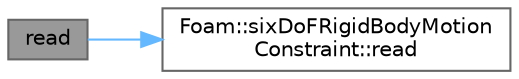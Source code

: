 digraph "read"
{
 // LATEX_PDF_SIZE
  bgcolor="transparent";
  edge [fontname=Helvetica,fontsize=10,labelfontname=Helvetica,labelfontsize=10];
  node [fontname=Helvetica,fontsize=10,shape=box,height=0.2,width=0.4];
  rankdir="LR";
  Node1 [id="Node000001",label="read",height=0.2,width=0.4,color="gray40", fillcolor="grey60", style="filled", fontcolor="black",tooltip=" "];
  Node1 -> Node2 [id="edge1_Node000001_Node000002",color="steelblue1",style="solid",tooltip=" "];
  Node2 [id="Node000002",label="Foam::sixDoFRigidBodyMotion\lConstraint::read",height=0.2,width=0.4,color="grey40", fillcolor="white", style="filled",URL="$classFoam_1_1sixDoFRigidBodyMotionConstraint.html#addbc48b51a166d935d1181708a075bbf",tooltip=" "];
}
